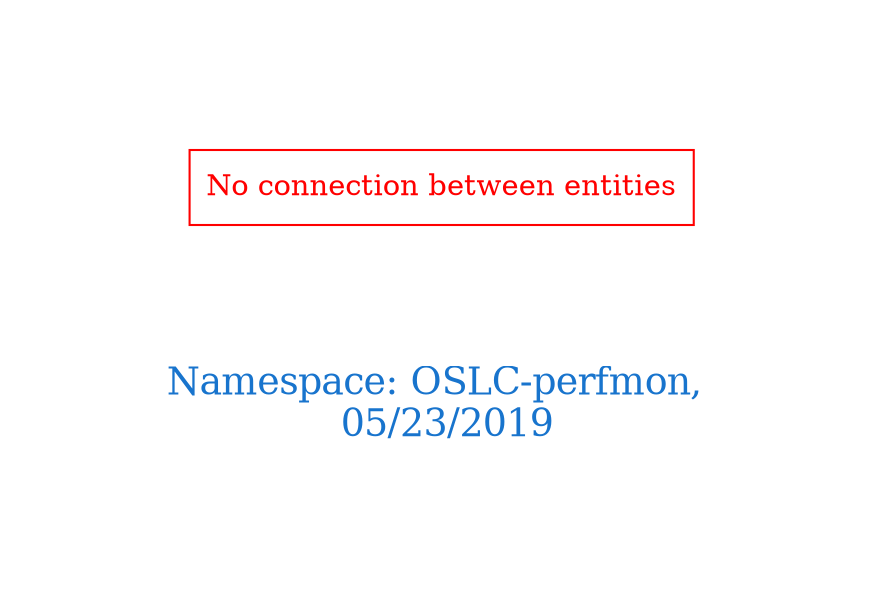 digraph OGIT_ontology {
 graph [ rankdir= LR,pad=1 
fontsize = 18,
fontcolor= dodgerblue3,label = "\n\n\nNamespace: OSLC-perfmon, \n 05/23/2019"];
node[shape=polygon];
edge [  color="gray81"];

"No connection between entities" [fontcolor = "red",color="red", shape="polygon"]
}
